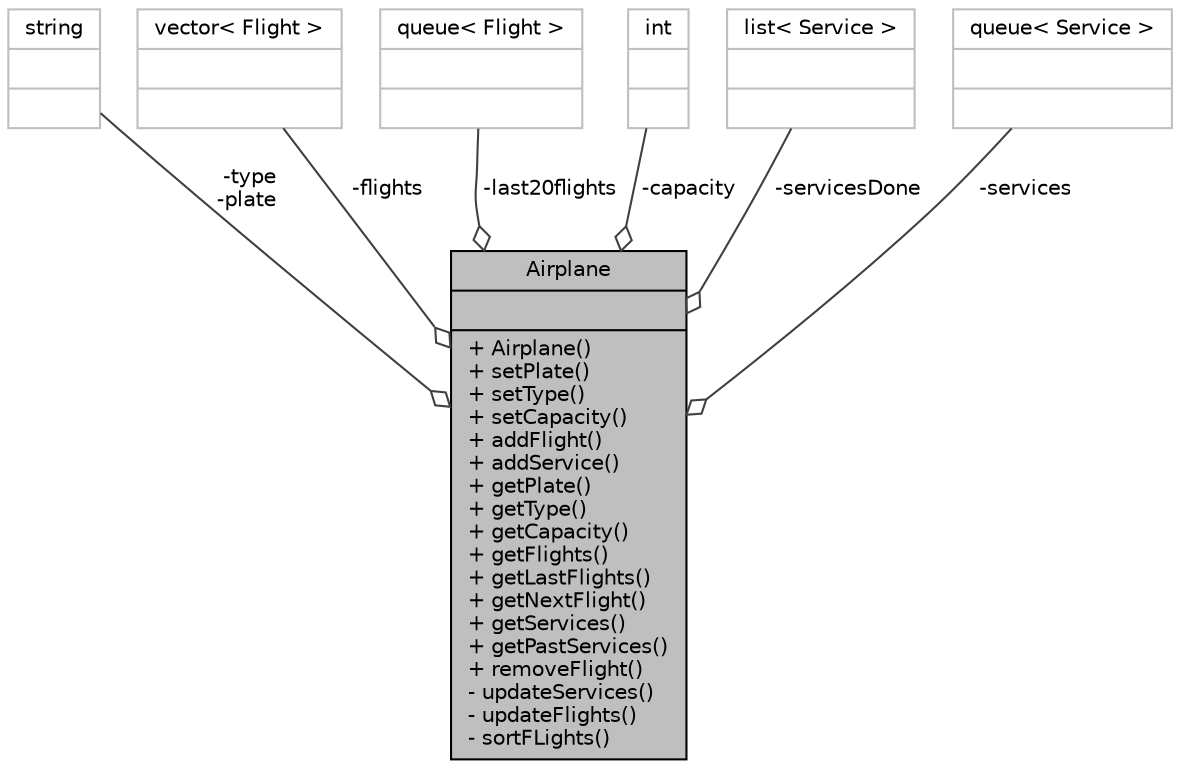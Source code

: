 digraph "Airplane"
{
 // LATEX_PDF_SIZE
  bgcolor="transparent";
  edge [fontname="Helvetica",fontsize="10",labelfontname="Helvetica",labelfontsize="10"];
  node [fontname="Helvetica",fontsize="10",shape=record];
  Node1 [label="{Airplane\n||+ Airplane()\l+ setPlate()\l+ setType()\l+ setCapacity()\l+ addFlight()\l+ addService()\l+ getPlate()\l+ getType()\l+ getCapacity()\l+ getFlights()\l+ getLastFlights()\l+ getNextFlight()\l+ getServices()\l+ getPastServices()\l+ removeFlight()\l- updateServices()\l- updateFlights()\l- sortFLights()\l}",height=0.2,width=0.4,color="black", fillcolor="grey75", style="filled", fontcolor="black",tooltip=" "];
  Node2 -> Node1 [color="grey25",fontsize="10",style="solid",label=" -type\n-plate" ,arrowhead="odiamond",fontname="Helvetica"];
  Node2 [label="{string\n||}",height=0.2,width=0.4,color="grey75",tooltip=" "];
  Node3 -> Node1 [color="grey25",fontsize="10",style="solid",label=" -flights" ,arrowhead="odiamond",fontname="Helvetica"];
  Node3 [label="{vector\< Flight \>\n||}",height=0.2,width=0.4,color="grey75",tooltip=" "];
  Node4 -> Node1 [color="grey25",fontsize="10",style="solid",label=" -last20flights" ,arrowhead="odiamond",fontname="Helvetica"];
  Node4 [label="{queue\< Flight \>\n||}",height=0.2,width=0.4,color="grey75",tooltip=" "];
  Node5 -> Node1 [color="grey25",fontsize="10",style="solid",label=" -capacity" ,arrowhead="odiamond",fontname="Helvetica"];
  Node5 [label="{int\n||}",height=0.2,width=0.4,color="grey75",tooltip=" "];
  Node6 -> Node1 [color="grey25",fontsize="10",style="solid",label=" -servicesDone" ,arrowhead="odiamond",fontname="Helvetica"];
  Node6 [label="{list\< Service \>\n||}",height=0.2,width=0.4,color="grey75",tooltip=" "];
  Node7 -> Node1 [color="grey25",fontsize="10",style="solid",label=" -services" ,arrowhead="odiamond",fontname="Helvetica"];
  Node7 [label="{queue\< Service \>\n||}",height=0.2,width=0.4,color="grey75",tooltip=" "];
}
